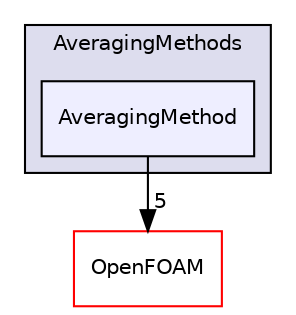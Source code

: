 digraph "src/lagrangian/intermediate/submodels/MPPIC/AveragingMethods/AveragingMethod" {
  bgcolor=transparent;
  compound=true
  node [ fontsize="10", fontname="Helvetica"];
  edge [ labelfontsize="10", labelfontname="Helvetica"];
  subgraph clusterdir_fbd1c672053200686ab1ea737c0ac70f {
    graph [ bgcolor="#ddddee", pencolor="black", label="AveragingMethods" fontname="Helvetica", fontsize="10", URL="dir_fbd1c672053200686ab1ea737c0ac70f.html"]
  dir_44fe314bd3eabdc3f2842be49904b40c [shape=box, label="AveragingMethod", style="filled", fillcolor="#eeeeff", pencolor="black", URL="dir_44fe314bd3eabdc3f2842be49904b40c.html"];
  }
  dir_c5473ff19b20e6ec4dfe5c310b3778a8 [shape=box label="OpenFOAM" color="red" URL="dir_c5473ff19b20e6ec4dfe5c310b3778a8.html"];
  dir_44fe314bd3eabdc3f2842be49904b40c->dir_c5473ff19b20e6ec4dfe5c310b3778a8 [headlabel="5", labeldistance=1.5 headhref="dir_001623_001950.html"];
}
